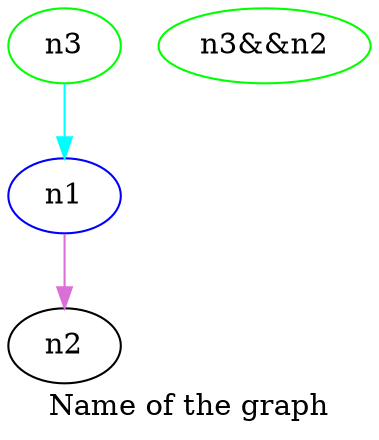digraph foo {
    graph [font=Helvetica, label="Name of the graph"];
    n1 [color=blue, b=3, a=4];
    n2 ;
    n3 [color=green, label="n3", a=3];
    n4 [color=green, label="n3&&n2", a=toto];
    n1 -> n2 [color=orchid, b=2, a=5];
    n3 -> n1 [color=cyan, b=1];
}

